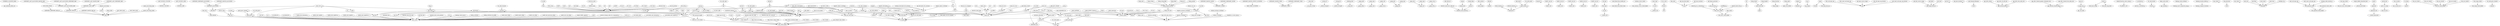 digraph {
"COMBINE_LOCATION_DATA"->"get_combined_adhoc_loc";

"INCLUDED_FROM"->"LINEMAPS_ORDINARY_MAP_AT";

"LAST_SOURCE_COLUMN"->"SOURCE_COLUMN";

"LAST_SOURCE_LINE"->"SOURCE_LINE";

"LINEMAPS_ALLOCATED"->"allocated";

"LINEMAPS_LAST_ALLOCATED_MACRO_MAP"->"LINEMAPS_LAST_ALLOCATED_MAP";

"LINEMAPS_LAST_ALLOCATED_MAP"->"LINEMAPS_MAP_AT";

"LINEMAPS_LAST_ALLOCATED_ORDINARY_MAP"->"LINEMAPS_LAST_ALLOCATED_MAP";

"LINEMAPS_LAST_MACRO_MAP"->"LINEMAPS_LAST_MAP";

"LINEMAPS_LAST_MAP"->"LINEMAPS_MAP_AT";

"LINEMAPS_LAST_ORDINARY_MAP"->"LINEMAPS_LAST_MAP";

"LINEMAPS_MACRO_ALLOCATED"->"LINEMAPS_ALLOCATED";

"LINEMAPS_MACRO_CACHE"->"LINEMAPS_CACHE";

"LINEMAPS_MACRO_LOWEST_LOCATION"->"MAP_START_LOCATION";

"LINEMAPS_MACRO_MAP_AT"->"index";

"LINEMAPS_MACRO_USED"->"LINEMAPS_USED";

"LINEMAPS_MAP_AT"->"index";

"LINEMAPS_ORDINARY_ALLOCATED"->"LINEMAPS_ALLOCATED";

"LINEMAPS_ORDINARY_CACHE"->"LINEMAPS_CACHE";

"LINEMAPS_ORDINARY_MAP_AT"->"index";

"LINEMAPS_ORDINARY_USED"->"LINEMAPS_USED";

"__base_ctor "->"__base_ctor ";

"__base_ctor "->"allocated";

"__base_ctor "->"decompose";

"__base_ctor "->"fancy_abort";

"__base_ctor "->"what";

"__base_dtor "->"__cxa_pure_virtual";

"__bswap_32"->"__builtin_bswap32";

"__bswap_64"->"__builtin_bswap64";

"__deleting_dtor "->"__comp_dtor ";

"__gmpn_add"->"__gmpn_add_n";

"__gmpn_neg"->"__gmpn_com";

"__gmpn_sub"->"__gmpn_sub_n";

"__gmpq_abs"->"__gmpq_set";

"__gmpq_neg"->"__gmpq_set";

"__gmpz_abs"->"__gmpz_set";

"__gmpz_getlimbn"->"__builtin_expect";

"__gmpz_neg"->"__gmpz_set";

"__gmpz_perfect_square_p"->"__builtin_expect";

"__gmpz_popcount"->"__builtin_expect";

"__gmpz_set_q"->"__gmpz_tdiv_q";

"abs_hwi"->"fancy_abort";

"add"->"__comp_ctor ";

"add"->"find_slot_with_hash";

"add"->"iterative_hash";

"add"->"set_len";

"add_commutative"->"end";

"add_int"->"iterative_hash_hashval_t";

"add_ptr"->"add";

"add_wide_int"->"iterative_hash_host_wide_int";

"alloc_entries"->"mark_empty";

"allocate"->"xmalloc";

"any_integral_type_check"->"tree_check_failed";

"arshift"->"set_len";

"as_a"->"fancy_abort";

"as_builtin_fn"->"fancy_abort";

"as_internal_fn"->"fancy_abort";

"auto_vec"->"create";

"auto_vec"->"embedded_init";

"auto_vec"->"release";

"begin"->"address";

"begin"->"begin";

"begin"->"slide";

"bit_and"->"__builtin_expect";

"bit_and_not"->"__builtin_expect";

"bit_not"->"set_len";

"bit_or"->"__builtin_expect";

"bit_or_not"->"__builtin_expect";

"bit_xor"->"__builtin_expect";

"block_remove"->"block_remove";

"block_remove"->"memmove";

"bsearch"->"bsearch";

"build1_stat_loc"->"build1_stat";

"build2_stat_loc"->"build2_stat";

"build3_stat_loc"->"build3_stat";

"build4_stat_loc"->"build4_stat";

"build5_stat_loc"->"build5_stat";

"builtin_decl_declared_p"->"fancy_abort";

"builtin_decl_explicit"->"fancy_abort";

"builtin_decl_explicit_p"->"fancy_abort";

"builtin_decl_implicit"->"fancy_abort";

"builtin_decl_implicit_p"->"fancy_abort";

"calculate_allocation"->"reserve";

"ceil_log2"->"floor_log2";

"clear_slot"->"mark_deleted";

"clz_hwi"->"__builtin_clzl";

"cmps"->"__comp_ctor ";

"cmps"->"cmps_large";

"cmpu"->"__builtin_expect";

"commit_flag"->"add_int";

"complete_or_array_type_p"->"size";

"const_fixed_from_double_int"->"const_fixed_from_fixed_value";

"contains"->"contains";

"contains"->"find_with_hash";

"contains"->"length";

"contains_descriptor_for_instance"->"get";

"contains_struct_check"->"tree_contains_struct_check_failed";

"copy"->"length";

"copy"->"set_len";

"create"->"__comp_ctor ";

"create"->"reserve_exact";

"ctz_hwi"->"__builtin_ctzl";

"ctz_or_zero"->"ffs_hwi";

"data_alloc"->"count";

"data_free"->"free";

"decompose"->"__comp_ctor ";

"decompose"->"fancy_abort";

"decompose"->"get_val";

"dequeue_and_dump"->"queue";

"desired_pro_or_demotion_p"->"tree_class_check";

"div"->"ldiv";

"div_ceil"->"set_len";

"div_floor"->"set_len";

"div_round"->"set_len";

"div_trunc"->"set_len";

"divmod_trunc"->"set_len";

"dump"->"fprintf";

"dump"->"free";

"dump_fixed"->"dump_maybe_newline";

"dump_footer"->"print_dash_line";

"dump_function"->"dump_begin";

"dump_header"->"print_dash_line";

"dump_index"->"index";

"dump_int"->"dump_maybe_newline";

"dump_maybe_newline"->"dump_new_line";

"dump_new_line"->"fprintf";

"dump_node"->"splay_tree_delete";

"dump_pointer"->"dump_maybe_newline";

"dump_real"->"dump_maybe_newline";

"dump_string"->"dump_maybe_newline";

"dump_string_field"->"dump_maybe_newline";

"elements"->"elements";

"elt"->"get_len";

"empty"->"elements";

"empty"->"empty";

"empty_slow"->"size";

"end"->"end";

"end"->"length";

"eq_p"->"eq_p_large";

"equal"->"strcmp";

"equal"->"tree_map_base_eq";

"exact_log2"->"ctz_hwi";

"expand"->"too_empty_p";

"expr_check"->"tree_class_check_failed";

"extended_tree"->"fancy_abort";

"extract_uhwi"->"zext_hwi";

"ffs_hwi"->"ffsl";

"find"->"find_with_hash";

"find_empty_slot_for_expand"->"is_empty";

"find_slot"->"find_slot_with_hash";

"find_slot_with_hash"->"is_empty";

"find_with_hash"->"is_empty";

"first_call_expr_arg"->"exp";

"first_const_call_expr_arg"->"exp";

"fits_uhwi_p"->"uhigh";

"floor_log2"->"clz_hwi";

"from"->"set_len";

"from_array"->"set_len";

"function_args_iter_cond"->"tree_check";

"function_args_iter_cond_ptr"->"tree_check";

"function_args_iter_init"->"tree_check2";

"function_args_iter_next"->"fancy_abort";

"get"->"find_with_hash";

"get_binary_precision"->"get_precision";

"get_binary_result"->"__comp_ctor ";

"get_binary_result"->"create";

"get_decl_source_range"->"get_range_from_loc";

"get_descriptor_for_instance"->"get";

"get_expr_source_range"->"exp";

"get_finish"->"get_range_from_loc";

"get_fixit_hint"->"fancy_abort";

"get_len"->"fancy_abort";

"get_list"->"qsort";

"get_loc"->"get_loc";

"get_num_fixit_hints"->"count";

"get_num_locations"->"count";

"get_or_insert"->"find_slot_with_hash";

"get_precision"->"get_precision";

"get_precision"->"tree_class_check";

"get_pure_location"->"get_pure_location";

"get_start"->"get_range_from_loc";

"get_sum"->"length";

"get_trimmed_filename"->"strstr";

"get_val"->"tree_int_cst_elt_check";

"geu_p"->"ltu_p";

"ggc_alloc_atomic"->"ggc_internal_alloc";

"ggc_alloc_cleared_gimple_statement_stat"->"ggc_internal_cleared_alloc";

"ggc_alloc_cleared_tree_node_stat"->"ggc_internal_cleared_alloc";

"ggc_alloc_rtx_def_stat"->"ggc_internal_alloc";

"ggc_alloc_tree_node_stat"->"ggc_internal_alloc";

"ggc_internal_alloc"->"ggc_internal_alloc";

"ggc_internal_cleared_alloc"->"ggc_internal_cleared_alloc";

"ggc_mx"->"gt_ggc_mx";

"gt_cleare_cache"->"end";

"gt_ggc_mx"->"ggc_set_mark";

"gt_ggc_mx"->"gt_ggc_mx";

"gt_pch_nx"->"fancy_abort";

"gt_pch_nx"->"gt_pch_nx";

"gt_pch_nx"->"length";

"hash"->"hash";

"hash"->"htab_hash_string";

"hash"->"tree_decl_map_hash";

"hash_table"->"is_empty";

"hash_table"->"size";

"hash_table_mod1"->"index";

"hash_table_mod2"->"index";

"hashtab_entry_note_pointers"->"fancy_abort";

"init_call_expr_arg_iterator"->"exp";

"init_const_call_expr_arg_iterator"->"exp";

"inlined_function_outer_scope_p"->"IS_ADHOC_LOC";

"int_bit_position"->"to_shwi";

"is_attribute_p"->"private_is_attribute_p";

"is_empty"->"is_empty";

"iterate"->"iterate";

"iterative_hash_expr"->"__comp_ctor ";

"iterative_hash_host_wide_int"->"iterative_hash_hashval_t";

"keep_cache_entry"->"ggc_marked_p";

"last"->"fancy_abort";

"last"->"last";

"length"->"length";

"les_p"->"lts_p";

"linemap_check_macro"->"fancy_abort";

"linemap_check_ordinary"->"linemap_macro_expansion_map_p";

"linemap_location_before_p"->"linemap_compare_locations";

"lookup_attribute"->"fancy_abort";

"lookup_attribute_by_prefix"->"fancy_abort";

"lower_bound"->"length";

"lower_bound"->"lower_bound";

"lrshift"->"set_len";

"lshift"->"__comp_ctor ";

"lshift"->"set_len";

"lts_p"->"__comp_ctor ";

"lts_p"->"lts_p_large";

"ltu_p"->"__builtin_expect";

"ltu_p"->"__comp_ctor ";

"mark_deleted"->"fancy_abort";

"mask"->"set_len";

"max_value"->"max_value";

"mem_alloc_description"->"end";

"merge"->"merge_hash";

"merge_hash"->"iterative_hash_hashval_t";

"min_precision"->"clrsb";

"min_value"->"min_value";

"minus_one"->"shwi";

"mod_ceil"->"remainder";

"mod_floor"->"remainder";

"mod_round"->"remainder";

"mod_trunc"->"remainder";

"mode_inner_inline"->"fancy_abort";

"mode_nunits_inline"->"fancy_abort";

"mode_size_inline"->"fancy_abort";

"mode_unit_precision_inline"->"fancy_abort";

"mode_unit_size_inline"->"fancy_abort";

"mul"->"set_len";

"mul_high"->"set_len";

"multiple_of_p"->"remainder";

"neg_p"->"sign_mask";

"next_call_expr_arg"->"tree_operand_check";

"next_const_call_expr_arg"->"tree_operand_check";

"non_type_check"->"tree_not_class_check_failed";

"omp_clause_elt_check"->"tree_check_failed";

"omp_clause_range_check"->"tree_check_failed";

"omp_clause_subcode_check"->"tree_check_failed";

"one"->"shwi";

"opts_for_fn"->"tree_check";

"ordered_remove"->"memmove";

"ordered_remove"->"ordered_remove";

"output_buffer_append_r"->"fancy_abort";

"output_buffer_formatted_text"->"_obstack_newchunk";

"parity"->"popcount";

"pch_nx"->"gt_pch_nx";

"pch_nx"->"pch_nx_helper";

"pop"->"length";

"pop"->"pop";

"popcount"->"popcount_hwi";

"popcount_hwi"->"__builtin_popcountl";

"pow2_or_zerop"->"least_bit_hwi";

"pow2p_hwi"->"pow2_or_zerop";

"print_dash_line"->"fputc";

"ptrofftype_p"->"tree_class_check";

"push"->"fancy_abort";

"put"->"find_slot_with_hash";

"qsort"->"length";

"qsort"->"qsort";

"queue"->"index";

"queue_and_dump_index"->"index";

"queue_and_dump_type"->"queue_and_dump_index";

"quick_grow"->"fancy_abort";

"quick_grow"->"quick_grow";

"quick_grow_cleared"->"quick_grow";

"quick_grow_cleared"->"quick_grow_cleared";

"quick_insert"->"memmove";

"quick_insert"->"quick_insert";

"quick_push"->"quick_push";

"quick_push"->"space";

"register_descriptor"->"get";

"register_descriptor"->"register_descriptor";

"register_instance_overhead"->"register_overhead";

"register_object_overhead"->"put";

"register_overhead"->"register_overhead";

"register_overhead"->"size";

"release"->"free";

"release"->"ggc_free";

"release"->"using_auto_storage";

"release_instance_overhead"->"release_overhead";

"release_object_overhead"->"get";

"release_overhead"->"size";

"release_vec_vec"->"release";

"remove"->"free";

"remove"->"remove_elt_with_hash";

"remove_elt"->"remove_elt_with_hash";

"remove_elt_with_hash"->"is_empty";

"reserve"->"embedded_init";

"reserve"->"space";

"reserve_exact"->"reserve";

"reverse_storage_order_for_component_p"->"fancy_abort";

"safe_as_a"->"fancy_abort";

"safe_grow"->"reserve_exact";

"safe_grow_cleared"->"safe_grow";

"safe_insert"->"quick_insert";

"safe_push"->"quick_push";

"safe_splice"->"length";

"semi_embedded_vec"->"free";

"set_bit"->"set_len";

"set_bit_in_zero"->"shifted_mask";

"set_builtin_decl"->"fancy_abort";

"set_builtin_decl_declared_p"->"fancy_abort";

"set_builtin_decl_implicit_p"->"fancy_abort";

"set_len"->"sext_hwi";

"sext"->"set_len";

"sext_hwi"->"fancy_abort";

"shifted_mask"->"set_len";

"shigh"->"get_val";

"should_remove_lhs_p"->"tree_class_check";

"shwi"->"__comp_ctor ";

"sign_mask"->"get_len";

"sign_mask"->"get_val";

"sign_mask"->"sign_mask";

"size_in_bytes"->"size_in_bytes_loc";

"slide"->"is_empty";

"slow"->"get_val";

"space"->"space";

"splice"->"length";

"splice"->"splice";

"storage_order_barrier_p"->"tree_operand_check";

"sub"->"set_len";

"target_opts_for_fn"->"tree_check";

"to_offset"->"__comp_ctor ";

"to_short_addr"->"get_val";

"to_shwi"->"sext_hwi";

"to_shwi"->"to_shwi";

"to_string"->"sprintf";

"to_uhwi"->"to_uhwi";

"to_uhwi"->"zext_hwi";

"to_wide"->"from";

"to_widest"->"__comp_ctor ";

"traverse"->"end";

"traverse"->"too_empty_p";

"traverse_noresize"->"size";

"tree_check"->"tree_check_failed";

"tree_check2"->"tree_check_failed";

"tree_check3"->"tree_check_failed";

"tree_check4"->"tree_check_failed";

"tree_check5"->"tree_check_failed";

"tree_class_check"->"tree_class_check_failed";

"tree_int_cst_compare"->"cmps";

"tree_int_cst_elt_check"->"tree_check_failed";

"tree_int_cst_le"->"to_widest";

"tree_int_cst_lt"->"to_widest";

"tree_not_check"->"tree_not_check_failed";

"tree_not_check2"->"tree_not_check_failed";

"tree_not_check3"->"tree_not_check_failed";

"tree_not_check4"->"tree_not_check_failed";

"tree_not_check5"->"tree_not_check_failed";

"tree_operand_check"->"tree_operand_check_failed";

"tree_operand_check_code"->"tree_operand_check_failed";

"tree_operand_length"->"tree_int_cst_elt_check";

"tree_range_check"->"tree_range_check_failed";

"tree_vec_elt_check"->"length";

"truncate"->"fancy_abort";

"truncate"->"length";

"truncate"->"truncate";

"tsi_last"->"tree_check";

"tsi_start"->"tree_check";

"two"->"shwi";

"type_with_alias_set_p"->"size";

"uhigh"->"get_val";

"uhwi"->"__comp_ctor ";

"ulow"->"get_val";

"unordered_remove"->"length";

"unordered_remove"->"unordered_remove";

"vec_alloc"->"create";

"vec_free"->"release";

"vec_safe_address"->"address";

"vec_safe_contains"->"contains";

"vec_safe_copy"->"copy";

"vec_safe_grow"->"quick_grow";

"vec_safe_grow_cleared"->"memset";

"vec_safe_insert"->"quick_insert";

"vec_safe_is_empty"->"is_empty";

"vec_safe_iterate"->"iterate";

"vec_safe_length"->"length";

"vec_safe_push"->"quick_push";

"vec_safe_space"->"space";

"vec_safe_splice"->"splice";

"vec_safe_truncate"->"truncate";

"x"->"les_p";

"x"->"lshift";

"x"->"lts_p";

"zero"->"shwi";

"zext"->"set_len";

"zext_hwi"->"fancy_abort";

}
